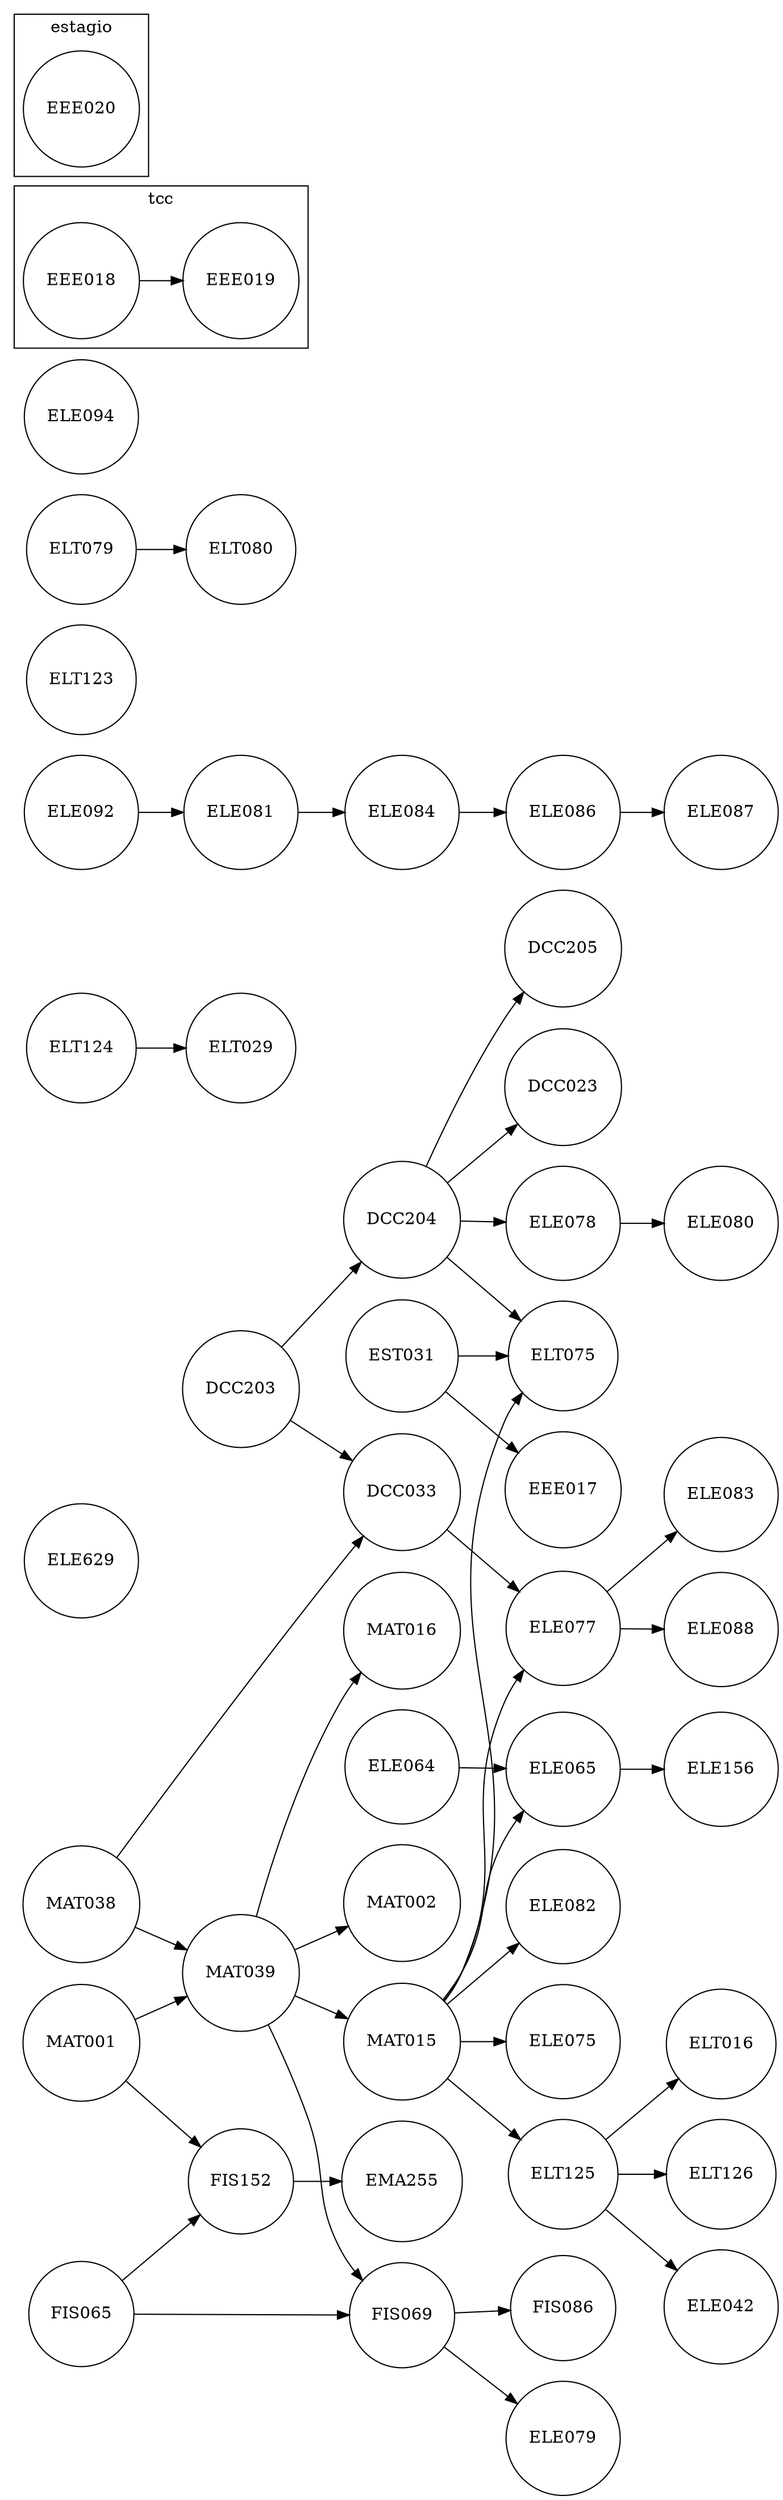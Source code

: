 digraph G {

  rankdir = LR;

  // periodo 01
  DCC203 [shape = circle];
  ELE629 [shape = circle];
  MAT001 [shape = circle];
  MAT038 [shape = circle];
  
  // periodo 02
  DCC033 [shape = circle];
  DCC204 [shape = circle];
  ELT124 [shape = circle];
  FIS065 [shape = circle];
  MAT039 [shape = circle];
  
  // periodo 03
  ELE064 [shape = circle];
  ELE078 [shape = circle];
  FIS069 [shape = circle];
  FIS152 [shape = circle];
  MAT002 [shape = circle];
  MAT015 [shape = circle];
  
  // periodo 04
  DCC205 [shape = circle];
  ELE065 [shape = circle];
  ELT029 [shape = circle];
  EST031 [shape = circle];
  FIS086 [shape = circle];
  MAT016 [shape = circle];

  // periodo 05
  ELE079 [shape = circle];
  ELE092 [shape = circle];
  ELT075 [shape = circle];
  ELT123 [shape = circle];
  ELT125 [shape = circle];
  EMA255 [shape = circle];

  // periodo 06
  ELE080 [shape = circle];
  ELE081 [shape = circle];
  ELE082 [shape = circle];
  ELE156 [shape = circle];
  ELT126 [shape = circle];

  // periodo 07
  DCC023 [shape = circle];
  EEE017 [shape = circle];
  ELE077 [shape = circle];
  ELE084 [shape = circle];
  ELT079 [shape = circle];

  // periodo 08
  ELE042 [shape = circle];
  ELE075 [shape = circle];
  ELE083 [shape = circle];
  ELE086 [shape = circle];
  ELE088 [shape = circle];
  ELT016 [shape = circle];
  ELT080 [shape = circle];

  // periodo 09
  ELE087 [shape = circle];
  ELE094 [shape = circle];

  subgraph cluster_tcc {
    label = "tcc";
    // periodo 10
    EEE018 [shape = circle];
    // periodo 11
    EEE019 [shape = circle];
  }

  
  subgraph cluster_estagio {
    label = "estagio";
    // periodo 12
    EEE020 [shape = circle];
  }
  
  // dependencias
  DCC203 -> DCC033;
  MAT038 -> DCC033;
  DCC203 -> DCC204;
  MAT001 -> MAT039;
  MAT038 -> MAT039;
  DCC204 -> ELE078;
  FIS065 -> FIS069;
  MAT039 -> FIS069;
  FIS065 -> FIS152;
  MAT001 -> FIS152;
  MAT039 -> MAT002;
  MAT039 -> MAT015;
  DCC204 -> DCC205;
  ELE064 -> ELE065;
  MAT015 -> ELE065;
  ELT124 -> ELT029;
  FIS069 -> FIS086;
  MAT039 -> MAT016;
  FIS069 -> ELE079;
  DCC204 -> ELT075;
  MAT015 -> ELT075;
  EST031 -> ELT075;
  MAT015 -> ELT125;
  FIS152 -> EMA255;
  ELE078 -> ELE080;
  ELE092 -> ELE081;
  MAT015 -> ELE082;
  ELE065 -> ELE156;
  ELT125 -> ELT126;
  DCC204 -> DCC023;
  EST031 -> EEE017;
  DCC033 -> ELE077;
  MAT015 -> ELE077;
  ELE081 -> ELE084;
  ELT125 -> ELE042;
  MAT015 -> ELE075;
  ELE077 -> ELE083;
  ELE084 -> ELE086;
  ELE077 -> ELE088;
  ELT125 -> ELT016;
  ELT079 -> ELT080;
  ELE086 -> ELE087;
  EEE018 -> EEE019;
  
}